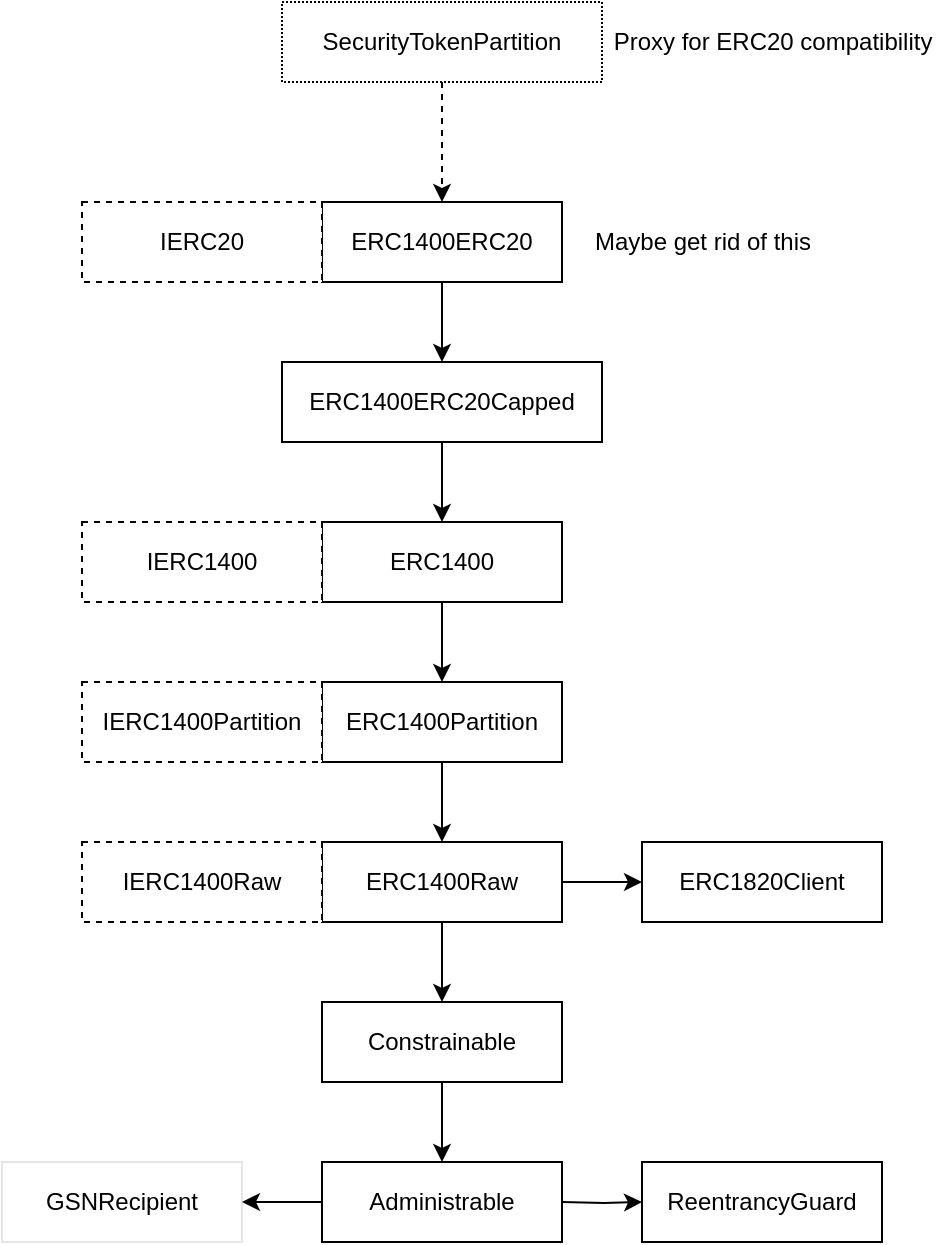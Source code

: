 <mxfile version="12.4.3" type="device" pages="1"><diagram id="Lci-9B3wMY9SlQRzSOzO" name="Page-1"><mxGraphModel dx="1186" dy="567" grid="1" gridSize="10" guides="1" tooltips="1" connect="1" arrows="1" fold="1" page="1" pageScale="1" pageWidth="827" pageHeight="1169" background="none" math="0" shadow="0"><root><mxCell id="0"/><mxCell id="1" parent="0"/><mxCell id="dxSovUPl16Ij9M1G6v6v-3" style="edgeStyle=orthogonalEdgeStyle;rounded=0;orthogonalLoop=1;jettySize=auto;html=1;" parent="1" source="WtRsn44D3MvzHM3qhTDs-1" target="WtRsn44D3MvzHM3qhTDs-5" edge="1"><mxGeometry relative="1" as="geometry"/></mxCell><mxCell id="WtRsn44D3MvzHM3qhTDs-1" value="ERC1400ERC20Capped" style="whiteSpace=wrap;html=1;" parent="1" vertex="1"><mxGeometry x="180" y="360" width="160" height="40" as="geometry"/></mxCell><mxCell id="dxSovUPl16Ij9M1G6v6v-2" style="edgeStyle=orthogonalEdgeStyle;rounded=0;orthogonalLoop=1;jettySize=auto;html=1;entryX=0.5;entryY=0;entryDx=0;entryDy=0;" parent="1" source="WtRsn44D3MvzHM3qhTDs-2" target="WtRsn44D3MvzHM3qhTDs-1" edge="1"><mxGeometry relative="1" as="geometry"/></mxCell><mxCell id="WtRsn44D3MvzHM3qhTDs-2" value="ERC1400ERC20" style="whiteSpace=wrap;html=1;" parent="1" vertex="1"><mxGeometry x="200" y="280" width="120" height="40" as="geometry"/></mxCell><mxCell id="WtRsn44D3MvzHM3qhTDs-4" value="IERC20" style="whiteSpace=wrap;html=1;dashed=1;" parent="1" vertex="1"><mxGeometry x="80" y="280" width="120" height="40" as="geometry"/></mxCell><mxCell id="WtRsn44D3MvzHM3qhTDs-35" style="edgeStyle=orthogonalEdgeStyle;rounded=0;orthogonalLoop=1;jettySize=auto;html=1;entryX=0.5;entryY=0;entryDx=0;entryDy=0;" parent="1" source="WtRsn44D3MvzHM3qhTDs-5" target="WtRsn44D3MvzHM3qhTDs-10" edge="1"><mxGeometry relative="1" as="geometry"/></mxCell><mxCell id="WtRsn44D3MvzHM3qhTDs-5" value="ERC1400" style="whiteSpace=wrap;html=1;" parent="1" vertex="1"><mxGeometry x="200" y="440" width="120" height="40" as="geometry"/></mxCell><mxCell id="WtRsn44D3MvzHM3qhTDs-9" value="IERC1400" style="whiteSpace=wrap;html=1;dashed=1;" parent="1" vertex="1"><mxGeometry x="80" y="440" width="120" height="40" as="geometry"/></mxCell><mxCell id="WtRsn44D3MvzHM3qhTDs-36" style="edgeStyle=orthogonalEdgeStyle;rounded=0;orthogonalLoop=1;jettySize=auto;html=1;entryX=0.5;entryY=0;entryDx=0;entryDy=0;" parent="1" source="WtRsn44D3MvzHM3qhTDs-10" target="WtRsn44D3MvzHM3qhTDs-12" edge="1"><mxGeometry relative="1" as="geometry"/></mxCell><mxCell id="WtRsn44D3MvzHM3qhTDs-10" value="ERC1400Partition" style="whiteSpace=wrap;html=1;" parent="1" vertex="1"><mxGeometry x="200" y="520" width="120" height="40" as="geometry"/></mxCell><mxCell id="WtRsn44D3MvzHM3qhTDs-11" value="IERC1400Partition" style="whiteSpace=wrap;html=1;dashed=1;" parent="1" vertex="1"><mxGeometry x="80" y="520" width="120" height="40" as="geometry"/></mxCell><mxCell id="WtRsn44D3MvzHM3qhTDs-23" style="edgeStyle=orthogonalEdgeStyle;rounded=0;orthogonalLoop=1;jettySize=auto;html=1;exitX=1;exitY=0.5;exitDx=0;exitDy=0;entryX=0;entryY=0.5;entryDx=0;entryDy=0;" parent="1" source="WtRsn44D3MvzHM3qhTDs-12" target="WtRsn44D3MvzHM3qhTDs-15" edge="1"><mxGeometry relative="1" as="geometry"/></mxCell><mxCell id="WtRsn44D3MvzHM3qhTDs-32" style="edgeStyle=orthogonalEdgeStyle;rounded=0;orthogonalLoop=1;jettySize=auto;html=1;exitX=0.5;exitY=1;exitDx=0;exitDy=0;entryX=0.5;entryY=0;entryDx=0;entryDy=0;" parent="1" source="WtRsn44D3MvzHM3qhTDs-12" target="WtRsn44D3MvzHM3qhTDs-27" edge="1"><mxGeometry relative="1" as="geometry"/></mxCell><mxCell id="WtRsn44D3MvzHM3qhTDs-34" style="edgeStyle=orthogonalEdgeStyle;rounded=0;orthogonalLoop=1;jettySize=auto;html=1;entryX=0;entryY=0.5;entryDx=0;entryDy=0;" parent="1" target="WtRsn44D3MvzHM3qhTDs-16" edge="1"><mxGeometry relative="1" as="geometry"><mxPoint x="320" y="780" as="sourcePoint"/></mxGeometry></mxCell><mxCell id="WtRsn44D3MvzHM3qhTDs-12" value="ERC1400Raw" style="whiteSpace=wrap;html=1;" parent="1" vertex="1"><mxGeometry x="200" y="600" width="120" height="40" as="geometry"/></mxCell><mxCell id="WtRsn44D3MvzHM3qhTDs-13" value="IERC1400Raw" style="whiteSpace=wrap;html=1;dashed=1;" parent="1" vertex="1"><mxGeometry x="80" y="600" width="120" height="40" as="geometry"/></mxCell><mxCell id="WtRsn44D3MvzHM3qhTDs-14" value="GSNRecipient" style="whiteSpace=wrap;html=1;fillColor=none;strokeColor=#E6E6E6;" parent="1" vertex="1"><mxGeometry x="40" y="760" width="120" height="40" as="geometry"/></mxCell><mxCell id="WtRsn44D3MvzHM3qhTDs-15" value="ERC1820Client" style="whiteSpace=wrap;html=1;" parent="1" vertex="1"><mxGeometry x="360" y="600" width="120" height="40" as="geometry"/></mxCell><mxCell id="WtRsn44D3MvzHM3qhTDs-16" value="ReentrancyGuard" style="whiteSpace=wrap;html=1;" parent="1" vertex="1"><mxGeometry x="360" y="760" width="120" height="40" as="geometry"/></mxCell><mxCell id="WtRsn44D3MvzHM3qhTDs-21" style="edgeStyle=orthogonalEdgeStyle;rounded=0;orthogonalLoop=1;jettySize=auto;html=1;entryX=0.5;entryY=0;entryDx=0;entryDy=0;dashed=1;" parent="1" source="WtRsn44D3MvzHM3qhTDs-19" target="WtRsn44D3MvzHM3qhTDs-2" edge="1"><mxGeometry relative="1" as="geometry"><mxPoint x="259.667" y="119.833" as="targetPoint"/></mxGeometry></mxCell><mxCell id="WtRsn44D3MvzHM3qhTDs-19" value="SecurityTokenPartition" style="whiteSpace=wrap;html=1;dashed=1;dashPattern=1 1;" parent="1" vertex="1"><mxGeometry x="180" y="180" width="160" height="40" as="geometry"/></mxCell><mxCell id="WtRsn44D3MvzHM3qhTDs-20" value="Proxy for ERC20 compatibility" style="text;html=1;align=center;verticalAlign=middle;resizable=0;points=[];;autosize=1;" parent="1" vertex="1"><mxGeometry x="340" y="190" width="170" height="20" as="geometry"/></mxCell><mxCell id="WtRsn44D3MvzHM3qhTDs-37" style="edgeStyle=orthogonalEdgeStyle;rounded=0;orthogonalLoop=1;jettySize=auto;html=1;entryX=0.5;entryY=0;entryDx=0;entryDy=0;" parent="1" source="WtRsn44D3MvzHM3qhTDs-27" target="WtRsn44D3MvzHM3qhTDs-30" edge="1"><mxGeometry relative="1" as="geometry"/></mxCell><mxCell id="WtRsn44D3MvzHM3qhTDs-27" value="Constrainable&lt;span style=&quot;color: rgba(0 , 0 , 0 , 0) ; font-family: monospace ; font-size: 0px ; white-space: nowrap&quot;&gt;%3CmxGraphModel%3E%3Croot%3E%3CmxCell%20id%3D%220%22%2F%3E%3CmxCell%20id%3D%221%22%20parent%3D%220%22%2F%3E%3CmxCell%20id%3D%222%22%20value%3D%22ERC1820Client%22%20style%3D%22whiteSpace%3Dwrap%3Bhtml%3D1%3B%22%20vertex%3D%221%22%20parent%3D%221%22%3E%3CmxGeometry%20x%3D%22260%22%20y%3D%22720%22%20width%3D%22120%22%20height%3D%2240%22%20as%3D%22geometry%22%2F%3E%3C%2FmxCell%3E%3C%2Froot%3E%3C%2FmxGraphModel%3E&lt;/span&gt;" style="whiteSpace=wrap;html=1;" parent="1" vertex="1"><mxGeometry x="200" y="680" width="120" height="40" as="geometry"/></mxCell><mxCell id="WtRsn44D3MvzHM3qhTDs-38" style="edgeStyle=orthogonalEdgeStyle;rounded=0;orthogonalLoop=1;jettySize=auto;html=1;entryX=1;entryY=0.5;entryDx=0;entryDy=0;" parent="1" source="WtRsn44D3MvzHM3qhTDs-30" target="WtRsn44D3MvzHM3qhTDs-14" edge="1"><mxGeometry relative="1" as="geometry"/></mxCell><mxCell id="WtRsn44D3MvzHM3qhTDs-30" value="Administrable" style="whiteSpace=wrap;html=1;" parent="1" vertex="1"><mxGeometry x="200" y="760" width="120" height="40" as="geometry"/></mxCell><mxCell id="gXBw-skYs3aRwX1dDmuy-1" value="Maybe get rid of this" style="text;html=1;align=center;verticalAlign=middle;resizable=0;points=[];;autosize=1;" vertex="1" parent="1"><mxGeometry x="330" y="290" width="120" height="20" as="geometry"/></mxCell></root></mxGraphModel></diagram></mxfile>